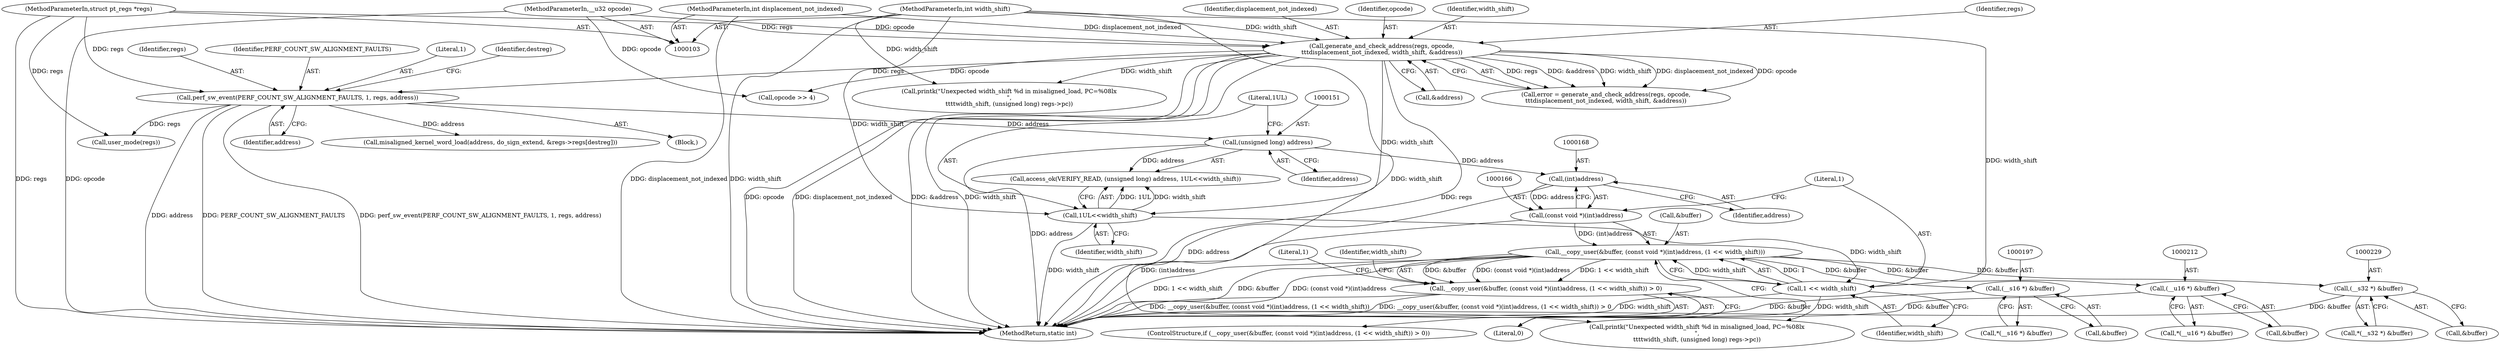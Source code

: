 digraph "0_linux_a8b0ca17b80e92faab46ee7179ba9e99ccb61233_26@API" {
"1000162" [label="(Call,__copy_user(&buffer, (const void *)(int)address, (1 << width_shift)))"];
"1000165" [label="(Call,(const void *)(int)address)"];
"1000167" [label="(Call,(int)address)"];
"1000150" [label="(Call,(unsigned long) address)"];
"1000129" [label="(Call,perf_sw_event(PERF_COUNT_SW_ALIGNMENT_FAULTS, 1, regs, address))"];
"1000115" [label="(Call,generate_and_check_address(regs, opcode,\n\t\t\tdisplacement_not_indexed, width_shift, &address))"];
"1000104" [label="(MethodParameterIn,struct pt_regs *regs)"];
"1000105" [label="(MethodParameterIn,__u32 opcode)"];
"1000106" [label="(MethodParameterIn,int displacement_not_indexed)"];
"1000107" [label="(MethodParameterIn,int width_shift)"];
"1000170" [label="(Call,1 << width_shift)"];
"1000153" [label="(Call,1UL<<width_shift)"];
"1000161" [label="(Call,__copy_user(&buffer, (const void *)(int)address, (1 << width_shift)) > 0)"];
"1000196" [label="(Call,(__s16 *) &buffer)"];
"1000211" [label="(Call,(__u16 *) &buffer)"];
"1000228" [label="(Call,(__s32 *) &buffer)"];
"1000160" [label="(ControlStructure,if (__copy_user(&buffer, (const void *)(int)address, (1 << width_shift)) > 0))"];
"1000135" [label="(Identifier,destreg)"];
"1000119" [label="(Identifier,width_shift)"];
"1000198" [label="(Call,&buffer)"];
"1000104" [label="(MethodParameterIn,struct pt_regs *regs)"];
"1000150" [label="(Call,(unsigned long) address)"];
"1000129" [label="(Call,perf_sw_event(PERF_COUNT_SW_ALIGNMENT_FAULTS, 1, regs, address))"];
"1000163" [label="(Call,&buffer)"];
"1000116" [label="(Identifier,regs)"];
"1000243" [label="(Call,printk(\"Unexpected width_shift %d in misaligned_load, PC=%08lx\n\",\n\t\t\t\twidth_shift, (unsigned long) regs->pc))"];
"1000161" [label="(Call,__copy_user(&buffer, (const void *)(int)address, (1 << width_shift)) > 0)"];
"1000115" [label="(Call,generate_and_check_address(regs, opcode,\n\t\t\tdisplacement_not_indexed, width_shift, &address))"];
"1000142" [label="(Call,user_mode(regs))"];
"1000162" [label="(Call,__copy_user(&buffer, (const void *)(int)address, (1 << width_shift)))"];
"1000132" [label="(Identifier,regs)"];
"1000155" [label="(Identifier,width_shift)"];
"1000213" [label="(Call,&buffer)"];
"1000130" [label="(Identifier,PERF_COUNT_SW_ALIGNMENT_FAULTS)"];
"1000177" [label="(Literal,1)"];
"1000169" [label="(Identifier,address)"];
"1000179" [label="(Identifier,width_shift)"];
"1000211" [label="(Call,(__u16 *) &buffer)"];
"1000148" [label="(Call,access_ok(VERIFY_READ, (unsigned long) address, 1UL<<width_shift))"];
"1000109" [label="(Block,)"];
"1000107" [label="(MethodParameterIn,int width_shift)"];
"1000170" [label="(Call,1 << width_shift)"];
"1000165" [label="(Call,(const void *)(int)address)"];
"1000154" [label="(Literal,1UL)"];
"1000167" [label="(Call,(int)address)"];
"1000304" [label="(MethodReturn,static int)"];
"1000196" [label="(Call,(__s16 *) &buffer)"];
"1000131" [label="(Literal,1)"];
"1000210" [label="(Call,*(__u16 *) &buffer)"];
"1000230" [label="(Call,&buffer)"];
"1000133" [label="(Identifier,address)"];
"1000260" [label="(Call,misaligned_kernel_word_load(address, do_sign_extend, &regs->regs[destreg]))"];
"1000172" [label="(Identifier,width_shift)"];
"1000113" [label="(Call,error = generate_and_check_address(regs, opcode,\n\t\t\tdisplacement_not_indexed, width_shift, &address))"];
"1000195" [label="(Call,*(__s16 *) &buffer)"];
"1000173" [label="(Literal,0)"];
"1000153" [label="(Call,1UL<<width_shift)"];
"1000227" [label="(Call,*(__s32 *) &buffer)"];
"1000105" [label="(MethodParameterIn,__u32 opcode)"];
"1000152" [label="(Identifier,address)"];
"1000120" [label="(Call,&address)"];
"1000106" [label="(MethodParameterIn,int displacement_not_indexed)"];
"1000228" [label="(Call,(__s32 *) &buffer)"];
"1000118" [label="(Identifier,displacement_not_indexed)"];
"1000137" [label="(Call,opcode >> 4)"];
"1000171" [label="(Literal,1)"];
"1000293" [label="(Call,printk(\"Unexpected width_shift %d in misaligned_load, PC=%08lx\n\",\n\t\t\t\twidth_shift, (unsigned long) regs->pc))"];
"1000117" [label="(Identifier,opcode)"];
"1000162" -> "1000161"  [label="AST: "];
"1000162" -> "1000170"  [label="CFG: "];
"1000163" -> "1000162"  [label="AST: "];
"1000165" -> "1000162"  [label="AST: "];
"1000170" -> "1000162"  [label="AST: "];
"1000173" -> "1000162"  [label="CFG: "];
"1000162" -> "1000304"  [label="DDG: 1 << width_shift"];
"1000162" -> "1000304"  [label="DDG: &buffer"];
"1000162" -> "1000304"  [label="DDG: (const void *)(int)address"];
"1000162" -> "1000161"  [label="DDG: &buffer"];
"1000162" -> "1000161"  [label="DDG: (const void *)(int)address"];
"1000162" -> "1000161"  [label="DDG: 1 << width_shift"];
"1000165" -> "1000162"  [label="DDG: (int)address"];
"1000170" -> "1000162"  [label="DDG: 1"];
"1000170" -> "1000162"  [label="DDG: width_shift"];
"1000162" -> "1000196"  [label="DDG: &buffer"];
"1000162" -> "1000211"  [label="DDG: &buffer"];
"1000162" -> "1000228"  [label="DDG: &buffer"];
"1000165" -> "1000167"  [label="CFG: "];
"1000166" -> "1000165"  [label="AST: "];
"1000167" -> "1000165"  [label="AST: "];
"1000171" -> "1000165"  [label="CFG: "];
"1000165" -> "1000304"  [label="DDG: (int)address"];
"1000167" -> "1000165"  [label="DDG: address"];
"1000167" -> "1000169"  [label="CFG: "];
"1000168" -> "1000167"  [label="AST: "];
"1000169" -> "1000167"  [label="AST: "];
"1000167" -> "1000304"  [label="DDG: address"];
"1000150" -> "1000167"  [label="DDG: address"];
"1000150" -> "1000148"  [label="AST: "];
"1000150" -> "1000152"  [label="CFG: "];
"1000151" -> "1000150"  [label="AST: "];
"1000152" -> "1000150"  [label="AST: "];
"1000154" -> "1000150"  [label="CFG: "];
"1000150" -> "1000304"  [label="DDG: address"];
"1000150" -> "1000148"  [label="DDG: address"];
"1000129" -> "1000150"  [label="DDG: address"];
"1000129" -> "1000109"  [label="AST: "];
"1000129" -> "1000133"  [label="CFG: "];
"1000130" -> "1000129"  [label="AST: "];
"1000131" -> "1000129"  [label="AST: "];
"1000132" -> "1000129"  [label="AST: "];
"1000133" -> "1000129"  [label="AST: "];
"1000135" -> "1000129"  [label="CFG: "];
"1000129" -> "1000304"  [label="DDG: address"];
"1000129" -> "1000304"  [label="DDG: PERF_COUNT_SW_ALIGNMENT_FAULTS"];
"1000129" -> "1000304"  [label="DDG: perf_sw_event(PERF_COUNT_SW_ALIGNMENT_FAULTS, 1, regs, address)"];
"1000115" -> "1000129"  [label="DDG: regs"];
"1000104" -> "1000129"  [label="DDG: regs"];
"1000129" -> "1000142"  [label="DDG: regs"];
"1000129" -> "1000260"  [label="DDG: address"];
"1000115" -> "1000113"  [label="AST: "];
"1000115" -> "1000120"  [label="CFG: "];
"1000116" -> "1000115"  [label="AST: "];
"1000117" -> "1000115"  [label="AST: "];
"1000118" -> "1000115"  [label="AST: "];
"1000119" -> "1000115"  [label="AST: "];
"1000120" -> "1000115"  [label="AST: "];
"1000113" -> "1000115"  [label="CFG: "];
"1000115" -> "1000304"  [label="DDG: opcode"];
"1000115" -> "1000304"  [label="DDG: displacement_not_indexed"];
"1000115" -> "1000304"  [label="DDG: &address"];
"1000115" -> "1000304"  [label="DDG: width_shift"];
"1000115" -> "1000304"  [label="DDG: regs"];
"1000115" -> "1000113"  [label="DDG: regs"];
"1000115" -> "1000113"  [label="DDG: &address"];
"1000115" -> "1000113"  [label="DDG: width_shift"];
"1000115" -> "1000113"  [label="DDG: displacement_not_indexed"];
"1000115" -> "1000113"  [label="DDG: opcode"];
"1000104" -> "1000115"  [label="DDG: regs"];
"1000105" -> "1000115"  [label="DDG: opcode"];
"1000106" -> "1000115"  [label="DDG: displacement_not_indexed"];
"1000107" -> "1000115"  [label="DDG: width_shift"];
"1000115" -> "1000137"  [label="DDG: opcode"];
"1000115" -> "1000153"  [label="DDG: width_shift"];
"1000115" -> "1000293"  [label="DDG: width_shift"];
"1000104" -> "1000103"  [label="AST: "];
"1000104" -> "1000304"  [label="DDG: regs"];
"1000104" -> "1000142"  [label="DDG: regs"];
"1000105" -> "1000103"  [label="AST: "];
"1000105" -> "1000304"  [label="DDG: opcode"];
"1000105" -> "1000137"  [label="DDG: opcode"];
"1000106" -> "1000103"  [label="AST: "];
"1000106" -> "1000304"  [label="DDG: displacement_not_indexed"];
"1000107" -> "1000103"  [label="AST: "];
"1000107" -> "1000304"  [label="DDG: width_shift"];
"1000107" -> "1000153"  [label="DDG: width_shift"];
"1000107" -> "1000170"  [label="DDG: width_shift"];
"1000107" -> "1000243"  [label="DDG: width_shift"];
"1000107" -> "1000293"  [label="DDG: width_shift"];
"1000170" -> "1000172"  [label="CFG: "];
"1000171" -> "1000170"  [label="AST: "];
"1000172" -> "1000170"  [label="AST: "];
"1000170" -> "1000304"  [label="DDG: width_shift"];
"1000153" -> "1000170"  [label="DDG: width_shift"];
"1000170" -> "1000243"  [label="DDG: width_shift"];
"1000153" -> "1000148"  [label="AST: "];
"1000153" -> "1000155"  [label="CFG: "];
"1000154" -> "1000153"  [label="AST: "];
"1000155" -> "1000153"  [label="AST: "];
"1000148" -> "1000153"  [label="CFG: "];
"1000153" -> "1000304"  [label="DDG: width_shift"];
"1000153" -> "1000148"  [label="DDG: 1UL"];
"1000153" -> "1000148"  [label="DDG: width_shift"];
"1000161" -> "1000160"  [label="AST: "];
"1000161" -> "1000173"  [label="CFG: "];
"1000173" -> "1000161"  [label="AST: "];
"1000177" -> "1000161"  [label="CFG: "];
"1000179" -> "1000161"  [label="CFG: "];
"1000161" -> "1000304"  [label="DDG: __copy_user(&buffer, (const void *)(int)address, (1 << width_shift))"];
"1000161" -> "1000304"  [label="DDG: __copy_user(&buffer, (const void *)(int)address, (1 << width_shift)) > 0"];
"1000196" -> "1000195"  [label="AST: "];
"1000196" -> "1000198"  [label="CFG: "];
"1000197" -> "1000196"  [label="AST: "];
"1000198" -> "1000196"  [label="AST: "];
"1000195" -> "1000196"  [label="CFG: "];
"1000196" -> "1000304"  [label="DDG: &buffer"];
"1000211" -> "1000210"  [label="AST: "];
"1000211" -> "1000213"  [label="CFG: "];
"1000212" -> "1000211"  [label="AST: "];
"1000213" -> "1000211"  [label="AST: "];
"1000210" -> "1000211"  [label="CFG: "];
"1000211" -> "1000304"  [label="DDG: &buffer"];
"1000228" -> "1000227"  [label="AST: "];
"1000228" -> "1000230"  [label="CFG: "];
"1000229" -> "1000228"  [label="AST: "];
"1000230" -> "1000228"  [label="AST: "];
"1000227" -> "1000228"  [label="CFG: "];
"1000228" -> "1000304"  [label="DDG: &buffer"];
}
